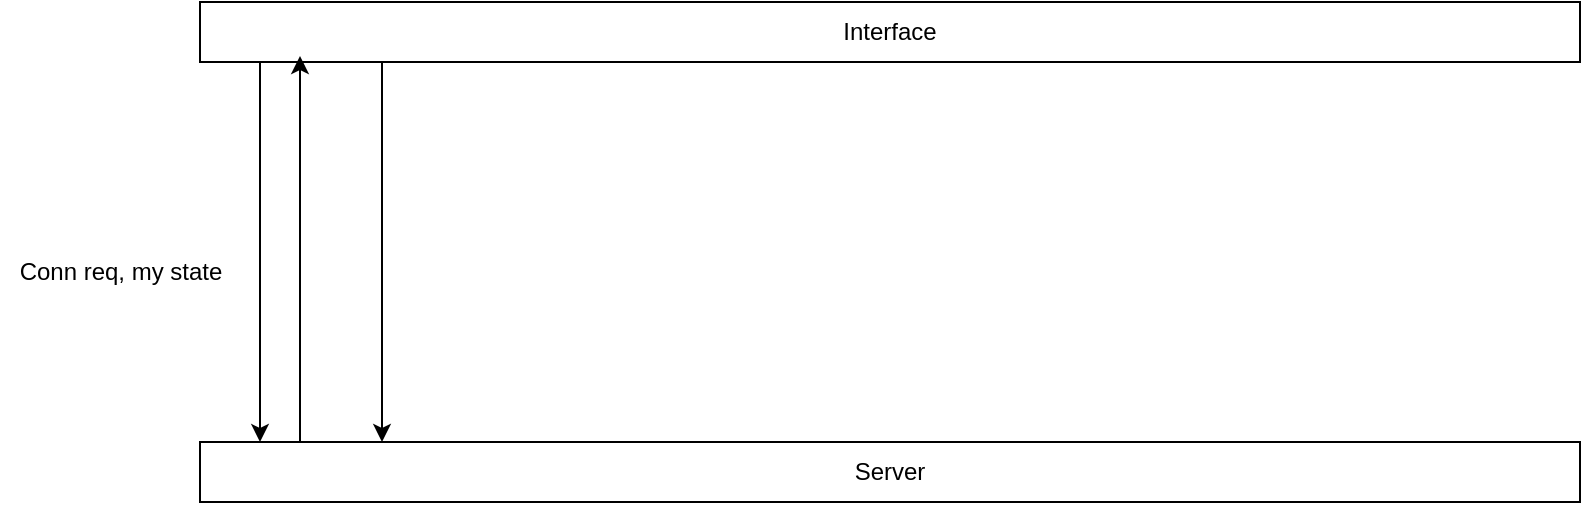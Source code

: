 <mxfile version="26.2.14">
  <diagram name="Page-1" id="FO4wU6uAOWpxlEI_7BUU">
    <mxGraphModel dx="1509" dy="489" grid="1" gridSize="10" guides="1" tooltips="1" connect="1" arrows="1" fold="1" page="1" pageScale="1" pageWidth="850" pageHeight="1100" math="0" shadow="0">
      <root>
        <mxCell id="0" />
        <mxCell id="1" parent="0" />
        <mxCell id="elYpCwUr6IDclWBqz2dl-32" value="Server" style="rounded=0;whiteSpace=wrap;html=1;" parent="1" vertex="1">
          <mxGeometry x="40" y="550" width="690" height="30" as="geometry" />
        </mxCell>
        <mxCell id="KBtT0GShjD42c-kyOii1-1" value="&lt;div&gt;Interface&lt;/div&gt;" style="rounded=0;whiteSpace=wrap;html=1;" vertex="1" parent="1">
          <mxGeometry x="40" y="330" width="690" height="30" as="geometry" />
        </mxCell>
        <mxCell id="KBtT0GShjD42c-kyOii1-2" value="" style="edgeStyle=none;orthogonalLoop=1;jettySize=auto;html=1;rounded=0;entryX=0;entryY=0;entryDx=0;entryDy=0;exitX=0;exitY=1;exitDx=0;exitDy=0;" edge="1" parent="1">
          <mxGeometry width="100" relative="1" as="geometry">
            <mxPoint x="70.0" y="360" as="sourcePoint" />
            <mxPoint x="70.0" y="550" as="targetPoint" />
            <Array as="points" />
          </mxGeometry>
        </mxCell>
        <mxCell id="KBtT0GShjD42c-kyOii1-3" value="" style="edgeStyle=none;orthogonalLoop=1;jettySize=auto;html=1;rounded=0;entryX=0.087;entryY=0.916;entryDx=0;entryDy=0;entryPerimeter=0;exitX=0.087;exitY=0;exitDx=0;exitDy=0;exitPerimeter=0;" edge="1" parent="1">
          <mxGeometry width="100" relative="1" as="geometry">
            <mxPoint x="90.0" y="549.52" as="sourcePoint" />
            <mxPoint x="90.0" y="357.0" as="targetPoint" />
            <Array as="points" />
          </mxGeometry>
        </mxCell>
        <mxCell id="KBtT0GShjD42c-kyOii1-4" value="" style="edgeStyle=none;orthogonalLoop=1;jettySize=auto;html=1;rounded=0;entryX=0;entryY=0;entryDx=0;entryDy=0;exitX=0;exitY=1;exitDx=0;exitDy=0;" edge="1" parent="1">
          <mxGeometry width="100" relative="1" as="geometry">
            <mxPoint x="131.0" y="360" as="sourcePoint" />
            <mxPoint x="131.0" y="550" as="targetPoint" />
            <Array as="points" />
          </mxGeometry>
        </mxCell>
        <mxCell id="KBtT0GShjD42c-kyOii1-5" value="Conn req, my state" style="text;html=1;align=center;verticalAlign=middle;resizable=0;points=[];autosize=1;strokeColor=none;fillColor=none;" vertex="1" parent="1">
          <mxGeometry x="-60" y="450" width="120" height="30" as="geometry" />
        </mxCell>
      </root>
    </mxGraphModel>
  </diagram>
</mxfile>
